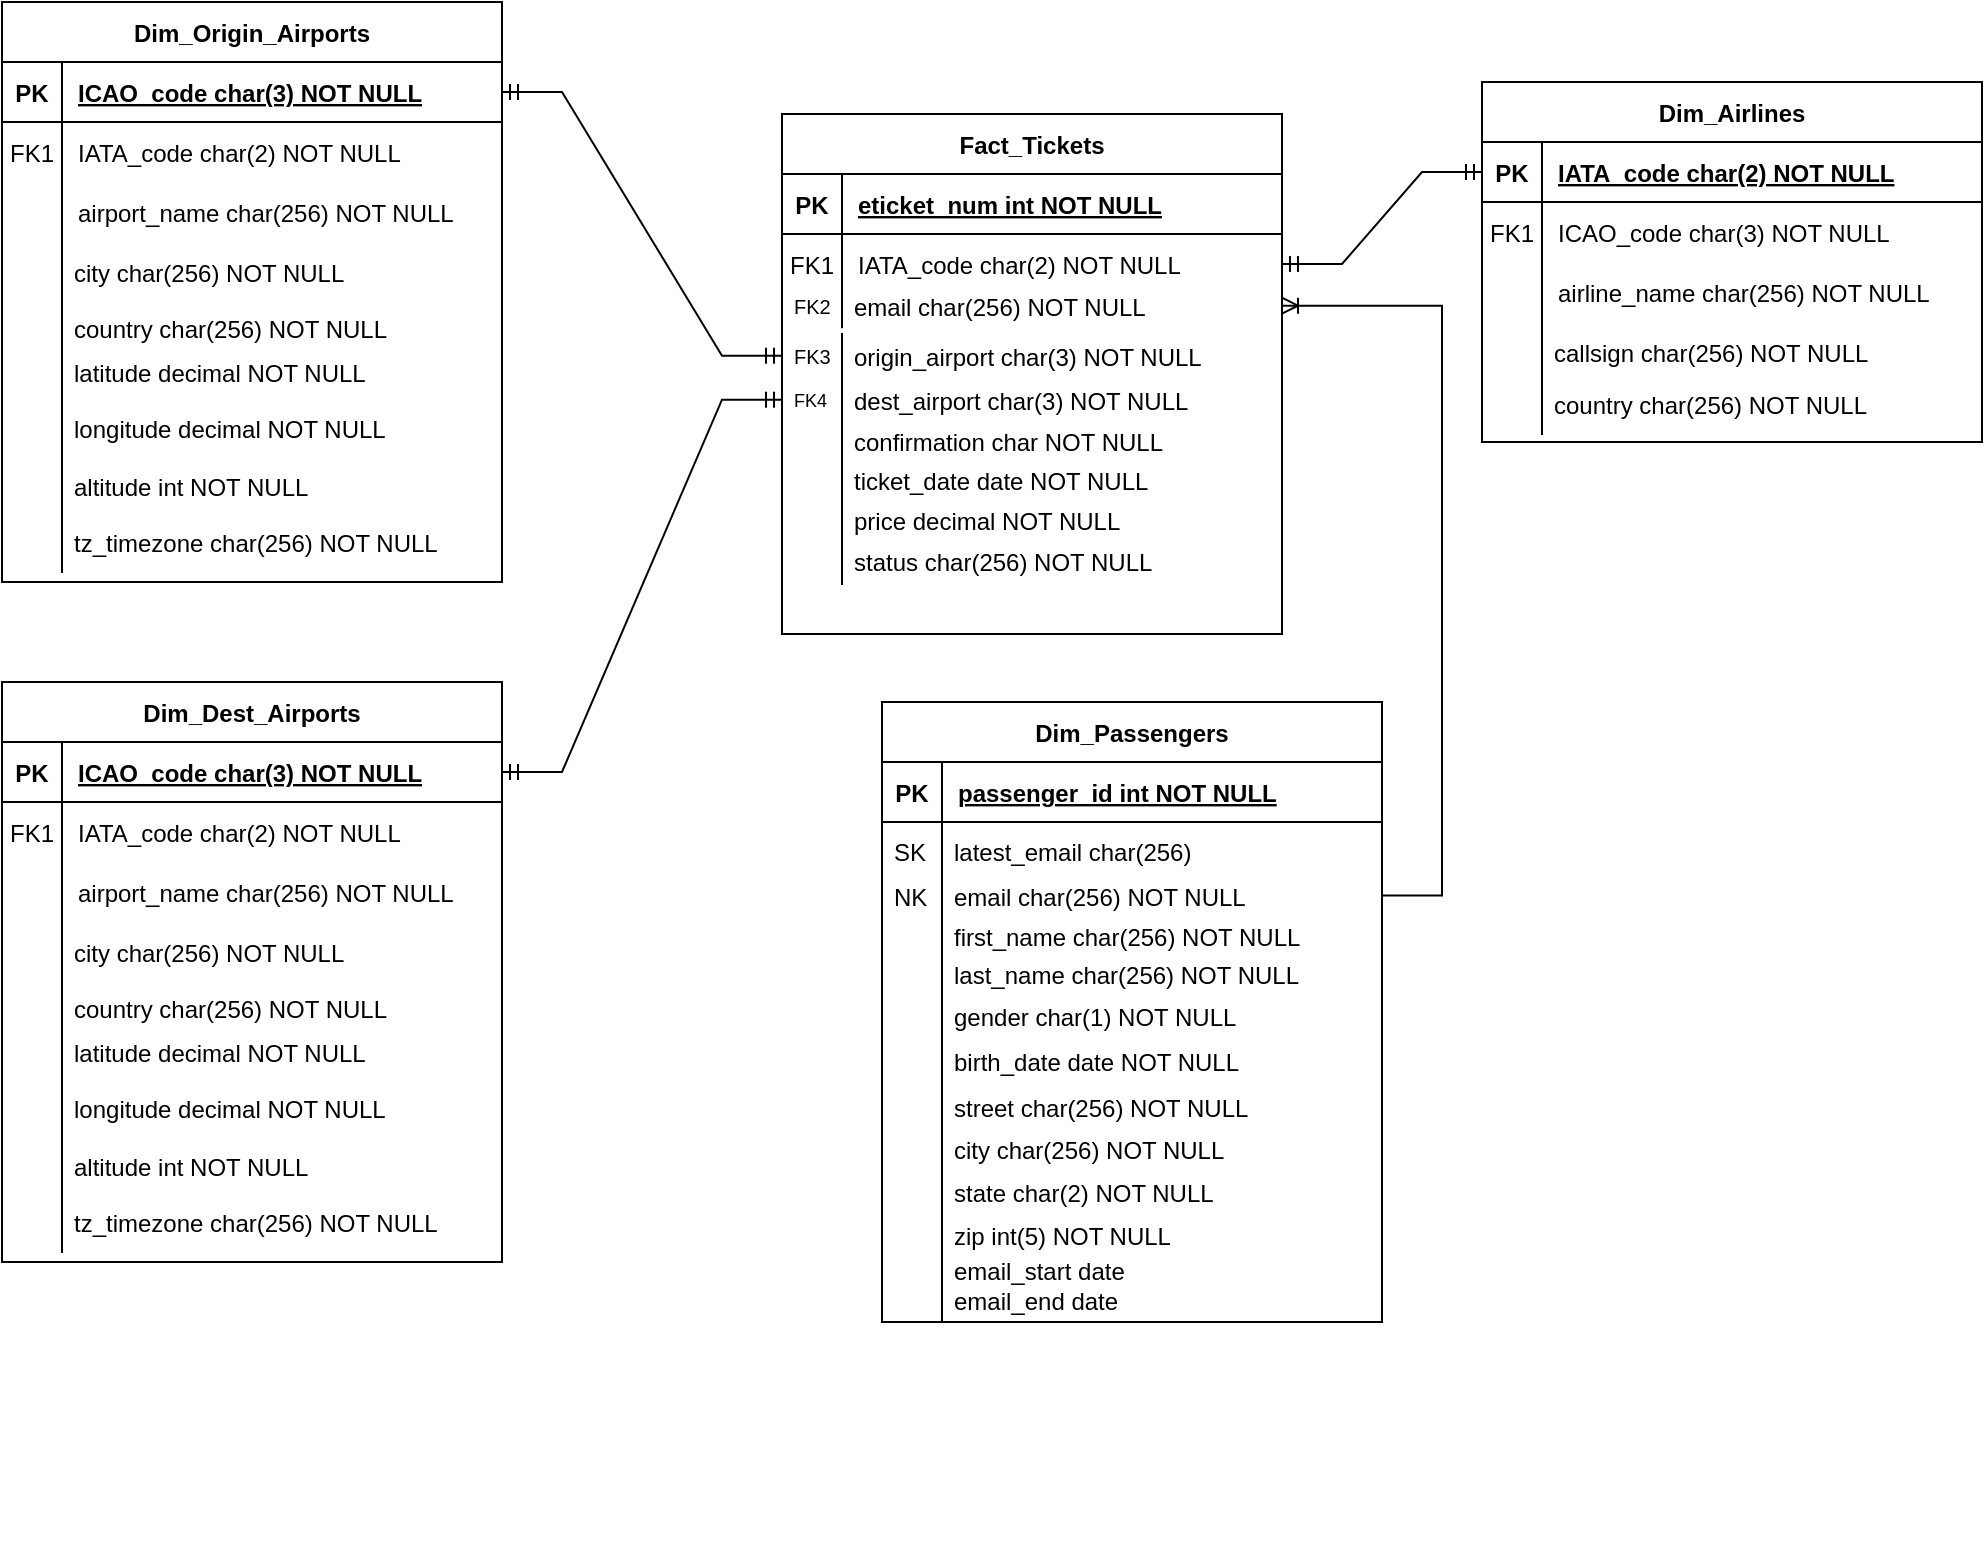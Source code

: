 <mxfile version="22.1.11" type="github">
  <diagram id="R2lEEEUBdFMjLlhIrx00" name="Page-1">
    <mxGraphModel dx="1434" dy="738" grid="1" gridSize="10" guides="1" tooltips="1" connect="1" arrows="1" fold="1" page="1" pageScale="1" pageWidth="850" pageHeight="1100" math="0" shadow="0" extFonts="Permanent Marker^https://fonts.googleapis.com/css?family=Permanent+Marker">
      <root>
        <mxCell id="0" />
        <mxCell id="1" parent="0" />
        <mxCell id="Sq70hJbUkZwG37-lnA7Z-59" value="" style="group" vertex="1" connectable="0" parent="1">
          <mxGeometry x="40" y="90" width="250" height="290" as="geometry" />
        </mxCell>
        <mxCell id="Sq70hJbUkZwG37-lnA7Z-31" value="country char(256) NOT NULL" style="shape=partialRectangle;fillColor=none;align=left;verticalAlign=middle;strokeColor=none;spacingLeft=34;rotatable=0;points=[[0,0.5],[1,0.5]];portConstraint=eastwest;dropTarget=0;" vertex="1" parent="Sq70hJbUkZwG37-lnA7Z-59">
          <mxGeometry y="148" width="250" height="30" as="geometry" />
        </mxCell>
        <mxCell id="Sq70hJbUkZwG37-lnA7Z-32" value="" style="shape=partialRectangle;top=0;left=0;bottom=0;fillColor=none;stokeWidth=1;align=left;verticalAlign=middle;spacingLeft=4;spacingRight=4;overflow=hidden;rotatable=0;points=[];portConstraint=eastwest;part=1;" vertex="1" connectable="0" parent="Sq70hJbUkZwG37-lnA7Z-31">
          <mxGeometry width="30" height="30" as="geometry" />
        </mxCell>
        <mxCell id="Sq70hJbUkZwG37-lnA7Z-33" value="latitude decimal NOT NULL" style="shape=partialRectangle;fillColor=none;align=left;verticalAlign=middle;strokeColor=none;spacingLeft=34;rotatable=0;points=[[0,0.5],[1,0.5]];portConstraint=eastwest;dropTarget=0;" vertex="1" parent="Sq70hJbUkZwG37-lnA7Z-59">
          <mxGeometry y="170" width="250" height="30" as="geometry" />
        </mxCell>
        <mxCell id="Sq70hJbUkZwG37-lnA7Z-34" value="" style="shape=partialRectangle;top=0;left=0;bottom=0;fillColor=none;stokeWidth=1;align=left;verticalAlign=middle;spacingLeft=4;spacingRight=4;overflow=hidden;rotatable=0;points=[];portConstraint=eastwest;part=1;" vertex="1" connectable="0" parent="Sq70hJbUkZwG37-lnA7Z-33">
          <mxGeometry width="30" height="30" as="geometry" />
        </mxCell>
        <mxCell id="Sq70hJbUkZwG37-lnA7Z-39" value="tz_timezone char(256) NOT NULL" style="shape=partialRectangle;fillColor=none;align=left;verticalAlign=middle;strokeColor=none;spacingLeft=34;rotatable=0;points=[[0,0.5],[1,0.5]];portConstraint=eastwest;dropTarget=0;" vertex="1" parent="Sq70hJbUkZwG37-lnA7Z-59">
          <mxGeometry y="255" width="250" height="30" as="geometry" />
        </mxCell>
        <mxCell id="Sq70hJbUkZwG37-lnA7Z-40" value="" style="shape=partialRectangle;top=0;left=0;bottom=0;fillColor=none;stokeWidth=1;align=left;verticalAlign=middle;spacingLeft=4;spacingRight=4;overflow=hidden;rotatable=0;points=[];portConstraint=eastwest;part=1;" vertex="1" connectable="0" parent="Sq70hJbUkZwG37-lnA7Z-39">
          <mxGeometry width="30" height="30" as="geometry" />
        </mxCell>
        <mxCell id="Sq70hJbUkZwG37-lnA7Z-79" value="" style="group" vertex="1" connectable="0" parent="Sq70hJbUkZwG37-lnA7Z-59">
          <mxGeometry width="250" height="290" as="geometry" />
        </mxCell>
        <mxCell id="Sq70hJbUkZwG37-lnA7Z-37" value="altitude int NOT NULL" style="shape=partialRectangle;fillColor=none;align=left;verticalAlign=middle;strokeColor=none;spacingLeft=34;rotatable=0;points=[[0,0.5],[1,0.5]];portConstraint=eastwest;dropTarget=0;" vertex="1" parent="Sq70hJbUkZwG37-lnA7Z-79">
          <mxGeometry y="227" width="250" height="30" as="geometry" />
        </mxCell>
        <mxCell id="Sq70hJbUkZwG37-lnA7Z-38" value="" style="shape=partialRectangle;top=0;left=0;bottom=0;fillColor=none;stokeWidth=1;align=left;verticalAlign=middle;spacingLeft=4;spacingRight=4;overflow=hidden;rotatable=0;points=[];portConstraint=eastwest;part=1;" vertex="1" connectable="0" parent="Sq70hJbUkZwG37-lnA7Z-37">
          <mxGeometry width="30" height="30" as="geometry" />
        </mxCell>
        <mxCell id="Sq70hJbUkZwG37-lnA7Z-78" value="" style="group" vertex="1" connectable="0" parent="Sq70hJbUkZwG37-lnA7Z-79">
          <mxGeometry width="250" height="290" as="geometry" />
        </mxCell>
        <mxCell id="Sq70hJbUkZwG37-lnA7Z-35" value="longitude decimal NOT NULL" style="shape=partialRectangle;fillColor=none;align=left;verticalAlign=middle;strokeColor=none;spacingLeft=34;rotatable=0;points=[[0,0.5],[1,0.5]];portConstraint=eastwest;dropTarget=0;" vertex="1" parent="Sq70hJbUkZwG37-lnA7Z-78">
          <mxGeometry y="198" width="250" height="30" as="geometry" />
        </mxCell>
        <mxCell id="Sq70hJbUkZwG37-lnA7Z-36" value="" style="shape=partialRectangle;top=0;left=0;bottom=0;fillColor=none;stokeWidth=1;align=left;verticalAlign=middle;spacingLeft=4;spacingRight=4;overflow=hidden;rotatable=0;points=[];portConstraint=eastwest;part=1;" vertex="1" connectable="0" parent="Sq70hJbUkZwG37-lnA7Z-35">
          <mxGeometry width="30" height="30" as="geometry" />
        </mxCell>
        <mxCell id="Sq70hJbUkZwG37-lnA7Z-77" value="" style="group" vertex="1" connectable="0" parent="Sq70hJbUkZwG37-lnA7Z-78">
          <mxGeometry width="250" height="290" as="geometry" />
        </mxCell>
        <mxCell id="C-vyLk0tnHw3VtMMgP7b-13" value="Dim_Origin_Airports" style="shape=table;startSize=30;container=1;collapsible=1;childLayout=tableLayout;fixedRows=1;rowLines=0;fontStyle=1;align=center;resizeLast=1;" parent="Sq70hJbUkZwG37-lnA7Z-77" vertex="1">
          <mxGeometry width="250" height="290" as="geometry">
            <mxRectangle width="120" height="30" as="alternateBounds" />
          </mxGeometry>
        </mxCell>
        <mxCell id="C-vyLk0tnHw3VtMMgP7b-14" value="" style="shape=partialRectangle;collapsible=0;dropTarget=0;pointerEvents=0;fillColor=none;points=[[0,0.5],[1,0.5]];portConstraint=eastwest;top=0;left=0;right=0;bottom=1;" parent="C-vyLk0tnHw3VtMMgP7b-13" vertex="1">
          <mxGeometry y="30" width="250" height="30" as="geometry" />
        </mxCell>
        <mxCell id="C-vyLk0tnHw3VtMMgP7b-15" value="PK" style="shape=partialRectangle;overflow=hidden;connectable=0;fillColor=none;top=0;left=0;bottom=0;right=0;fontStyle=1;" parent="C-vyLk0tnHw3VtMMgP7b-14" vertex="1">
          <mxGeometry width="30" height="30" as="geometry">
            <mxRectangle width="30" height="30" as="alternateBounds" />
          </mxGeometry>
        </mxCell>
        <mxCell id="C-vyLk0tnHw3VtMMgP7b-16" value="ICAO_code char(3) NOT NULL " style="shape=partialRectangle;overflow=hidden;connectable=0;fillColor=none;top=0;left=0;bottom=0;right=0;align=left;spacingLeft=6;fontStyle=5;" parent="C-vyLk0tnHw3VtMMgP7b-14" vertex="1">
          <mxGeometry x="30" width="220" height="30" as="geometry">
            <mxRectangle width="220" height="30" as="alternateBounds" />
          </mxGeometry>
        </mxCell>
        <mxCell id="C-vyLk0tnHw3VtMMgP7b-17" value="" style="shape=partialRectangle;collapsible=0;dropTarget=0;pointerEvents=0;fillColor=none;points=[[0,0.5],[1,0.5]];portConstraint=eastwest;top=0;left=0;right=0;bottom=0;" parent="C-vyLk0tnHw3VtMMgP7b-13" vertex="1">
          <mxGeometry y="60" width="250" height="30" as="geometry" />
        </mxCell>
        <mxCell id="C-vyLk0tnHw3VtMMgP7b-18" value="FK1" style="shape=partialRectangle;overflow=hidden;connectable=0;fillColor=none;top=0;left=0;bottom=0;right=0;" parent="C-vyLk0tnHw3VtMMgP7b-17" vertex="1">
          <mxGeometry width="30" height="30" as="geometry">
            <mxRectangle width="30" height="30" as="alternateBounds" />
          </mxGeometry>
        </mxCell>
        <mxCell id="C-vyLk0tnHw3VtMMgP7b-19" value="IATA_code char(2) NOT NULL" style="shape=partialRectangle;overflow=hidden;connectable=0;fillColor=none;top=0;left=0;bottom=0;right=0;align=left;spacingLeft=6;" parent="C-vyLk0tnHw3VtMMgP7b-17" vertex="1">
          <mxGeometry x="30" width="220" height="30" as="geometry">
            <mxRectangle width="220" height="30" as="alternateBounds" />
          </mxGeometry>
        </mxCell>
        <mxCell id="C-vyLk0tnHw3VtMMgP7b-20" value="" style="shape=partialRectangle;collapsible=0;dropTarget=0;pointerEvents=0;fillColor=none;points=[[0,0.5],[1,0.5]];portConstraint=eastwest;top=0;left=0;right=0;bottom=0;" parent="C-vyLk0tnHw3VtMMgP7b-13" vertex="1">
          <mxGeometry y="90" width="250" height="30" as="geometry" />
        </mxCell>
        <mxCell id="C-vyLk0tnHw3VtMMgP7b-21" value="" style="shape=partialRectangle;overflow=hidden;connectable=0;fillColor=none;top=0;left=0;bottom=0;right=0;" parent="C-vyLk0tnHw3VtMMgP7b-20" vertex="1">
          <mxGeometry width="30" height="30" as="geometry">
            <mxRectangle width="30" height="30" as="alternateBounds" />
          </mxGeometry>
        </mxCell>
        <mxCell id="C-vyLk0tnHw3VtMMgP7b-22" value="airport_name char(256) NOT NULL" style="shape=partialRectangle;overflow=hidden;connectable=0;fillColor=none;top=0;left=0;bottom=0;right=0;align=left;spacingLeft=6;" parent="C-vyLk0tnHw3VtMMgP7b-20" vertex="1">
          <mxGeometry x="30" width="220" height="30" as="geometry">
            <mxRectangle width="220" height="30" as="alternateBounds" />
          </mxGeometry>
        </mxCell>
        <mxCell id="Sq70hJbUkZwG37-lnA7Z-29" value="city char(256) NOT NULL" style="shape=partialRectangle;fillColor=none;align=left;verticalAlign=middle;strokeColor=none;spacingLeft=34;rotatable=0;points=[[0,0.5],[1,0.5]];portConstraint=eastwest;dropTarget=0;" vertex="1" parent="Sq70hJbUkZwG37-lnA7Z-77">
          <mxGeometry y="120" width="250" height="30" as="geometry" />
        </mxCell>
        <mxCell id="Sq70hJbUkZwG37-lnA7Z-30" value="" style="shape=partialRectangle;top=0;left=0;bottom=0;fillColor=none;stokeWidth=1;align=left;verticalAlign=middle;spacingLeft=4;spacingRight=4;overflow=hidden;rotatable=0;points=[];portConstraint=eastwest;part=1;" vertex="1" connectable="0" parent="Sq70hJbUkZwG37-lnA7Z-29">
          <mxGeometry width="30" height="30" as="geometry" />
        </mxCell>
        <mxCell id="Sq70hJbUkZwG37-lnA7Z-60" value="" style="group" vertex="1" connectable="0" parent="1">
          <mxGeometry x="780" y="130" width="250" height="180" as="geometry" />
        </mxCell>
        <mxCell id="C-vyLk0tnHw3VtMMgP7b-2" value="Dim_Airlines" style="shape=table;startSize=30;container=1;collapsible=1;childLayout=tableLayout;fixedRows=1;rowLines=0;fontStyle=1;align=center;resizeLast=1;movable=1;resizable=1;rotatable=1;deletable=1;editable=1;locked=0;connectable=1;" parent="Sq70hJbUkZwG37-lnA7Z-60" vertex="1">
          <mxGeometry width="250" height="180" as="geometry" />
        </mxCell>
        <mxCell id="C-vyLk0tnHw3VtMMgP7b-3" value="" style="shape=partialRectangle;collapsible=0;dropTarget=0;pointerEvents=0;fillColor=none;points=[[0,0.5],[1,0.5]];portConstraint=eastwest;top=0;left=0;right=0;bottom=1;" parent="C-vyLk0tnHw3VtMMgP7b-2" vertex="1">
          <mxGeometry y="30" width="250" height="30" as="geometry" />
        </mxCell>
        <mxCell id="C-vyLk0tnHw3VtMMgP7b-4" value="PK" style="shape=partialRectangle;overflow=hidden;connectable=0;fillColor=none;top=0;left=0;bottom=0;right=0;fontStyle=1;" parent="C-vyLk0tnHw3VtMMgP7b-3" vertex="1">
          <mxGeometry width="30" height="30" as="geometry">
            <mxRectangle width="30" height="30" as="alternateBounds" />
          </mxGeometry>
        </mxCell>
        <mxCell id="C-vyLk0tnHw3VtMMgP7b-5" value="IATA_code char(2) NOT NULL " style="shape=partialRectangle;overflow=hidden;connectable=1;fillColor=none;top=0;left=0;bottom=0;right=0;align=left;spacingLeft=6;fontStyle=5;movable=1;resizable=1;rotatable=1;deletable=1;editable=1;locked=0;" parent="C-vyLk0tnHw3VtMMgP7b-3" vertex="1">
          <mxGeometry x="30" width="220" height="30" as="geometry">
            <mxRectangle width="220" height="30" as="alternateBounds" />
          </mxGeometry>
        </mxCell>
        <mxCell id="C-vyLk0tnHw3VtMMgP7b-6" value="" style="shape=partialRectangle;collapsible=0;dropTarget=0;pointerEvents=0;fillColor=none;points=[[0,0.5],[1,0.5]];portConstraint=eastwest;top=0;left=0;right=0;bottom=0;" parent="C-vyLk0tnHw3VtMMgP7b-2" vertex="1">
          <mxGeometry y="60" width="250" height="30" as="geometry" />
        </mxCell>
        <mxCell id="C-vyLk0tnHw3VtMMgP7b-7" value="FK1" style="shape=partialRectangle;overflow=hidden;connectable=0;fillColor=none;top=0;left=0;bottom=0;right=0;" parent="C-vyLk0tnHw3VtMMgP7b-6" vertex="1">
          <mxGeometry width="30" height="30" as="geometry">
            <mxRectangle width="30" height="30" as="alternateBounds" />
          </mxGeometry>
        </mxCell>
        <mxCell id="C-vyLk0tnHw3VtMMgP7b-8" value="ICAO_code char(3) NOT NULL" style="shape=partialRectangle;overflow=hidden;connectable=1;fillColor=none;top=0;left=0;bottom=0;right=0;align=left;spacingLeft=6;movable=1;resizable=1;rotatable=1;deletable=1;editable=1;locked=0;" parent="C-vyLk0tnHw3VtMMgP7b-6" vertex="1">
          <mxGeometry x="30" width="220" height="30" as="geometry">
            <mxRectangle width="220" height="30" as="alternateBounds" />
          </mxGeometry>
        </mxCell>
        <mxCell id="C-vyLk0tnHw3VtMMgP7b-9" value="" style="shape=partialRectangle;collapsible=0;dropTarget=0;pointerEvents=0;fillColor=none;points=[[0,0.5],[1,0.5]];portConstraint=eastwest;top=0;left=0;right=0;bottom=0;movable=1;resizable=1;rotatable=1;deletable=1;editable=1;locked=0;connectable=1;" parent="C-vyLk0tnHw3VtMMgP7b-2" vertex="1">
          <mxGeometry y="90" width="250" height="30" as="geometry" />
        </mxCell>
        <mxCell id="C-vyLk0tnHw3VtMMgP7b-10" value="" style="shape=partialRectangle;overflow=hidden;connectable=0;fillColor=none;top=0;left=0;bottom=0;right=0;" parent="C-vyLk0tnHw3VtMMgP7b-9" vertex="1">
          <mxGeometry width="30" height="30" as="geometry">
            <mxRectangle width="30" height="30" as="alternateBounds" />
          </mxGeometry>
        </mxCell>
        <mxCell id="C-vyLk0tnHw3VtMMgP7b-11" value="airline_name char(256) NOT NULL" style="shape=partialRectangle;overflow=hidden;connectable=1;fillColor=none;top=0;left=0;bottom=0;right=0;align=left;spacingLeft=6;movable=1;resizable=1;rotatable=1;deletable=1;editable=1;locked=0;" parent="C-vyLk0tnHw3VtMMgP7b-9" vertex="1">
          <mxGeometry x="30" width="220" height="30" as="geometry">
            <mxRectangle width="220" height="30" as="alternateBounds" />
          </mxGeometry>
        </mxCell>
        <mxCell id="Sq70hJbUkZwG37-lnA7Z-22" value="callsign char(256) NOT NULL" style="shape=partialRectangle;fillColor=none;align=left;verticalAlign=middle;strokeColor=none;spacingLeft=34;rotatable=0;points=[[0,0.5],[1,0.5]];portConstraint=eastwest;dropTarget=0;" vertex="1" parent="Sq70hJbUkZwG37-lnA7Z-60">
          <mxGeometry y="120" width="250" height="30" as="geometry" />
        </mxCell>
        <mxCell id="Sq70hJbUkZwG37-lnA7Z-23" value="" style="shape=partialRectangle;top=0;left=0;bottom=0;fillColor=none;stokeWidth=1;align=left;verticalAlign=middle;spacingLeft=4;spacingRight=4;overflow=hidden;rotatable=0;points=[];portConstraint=eastwest;part=1;" vertex="1" connectable="0" parent="Sq70hJbUkZwG37-lnA7Z-22">
          <mxGeometry width="30" height="30" as="geometry" />
        </mxCell>
        <mxCell id="Sq70hJbUkZwG37-lnA7Z-26" value="country char(256) NOT NULL" style="shape=partialRectangle;fillColor=none;align=left;verticalAlign=middle;strokeColor=none;spacingLeft=34;rotatable=0;points=[[0,0.5],[1,0.5]];portConstraint=eastwest;dropTarget=0;" vertex="1" parent="Sq70hJbUkZwG37-lnA7Z-60">
          <mxGeometry y="146" width="250" height="30" as="geometry" />
        </mxCell>
        <mxCell id="Sq70hJbUkZwG37-lnA7Z-27" value="" style="shape=partialRectangle;top=0;left=0;bottom=0;fillColor=none;stokeWidth=1;align=left;verticalAlign=middle;spacingLeft=4;spacingRight=4;overflow=hidden;rotatable=0;points=[];portConstraint=eastwest;part=1;" vertex="1" connectable="0" parent="Sq70hJbUkZwG37-lnA7Z-26">
          <mxGeometry width="30" height="30" as="geometry" />
        </mxCell>
        <mxCell id="Sq70hJbUkZwG37-lnA7Z-65" value="" style="edgeStyle=entityRelationEdgeStyle;fontSize=12;html=1;endArrow=ERoneToMany;rounded=0;" edge="1" parent="1" source="Sq70hJbUkZwG37-lnA7Z-49" target="Sq70hJbUkZwG37-lnA7Z-66">
          <mxGeometry width="100" height="100" relative="1" as="geometry">
            <mxPoint x="280" y="503" as="sourcePoint" />
            <mxPoint x="380" y="403" as="targetPoint" />
          </mxGeometry>
        </mxCell>
        <mxCell id="Sq70hJbUkZwG37-lnA7Z-70" value="" style="edgeStyle=entityRelationEdgeStyle;fontSize=12;html=1;endArrow=ERmandOne;startArrow=ERmandOne;rounded=0;" edge="1" parent="1" source="C-vyLk0tnHw3VtMMgP7b-29" target="C-vyLk0tnHw3VtMMgP7b-3">
          <mxGeometry width="100" height="100" relative="1" as="geometry">
            <mxPoint x="450" y="300" as="sourcePoint" />
            <mxPoint x="550" y="200" as="targetPoint" />
          </mxGeometry>
        </mxCell>
        <mxCell id="Sq70hJbUkZwG37-lnA7Z-71" value="" style="edgeStyle=entityRelationEdgeStyle;fontSize=12;html=1;endArrow=ERmandOne;startArrow=ERmandOne;rounded=0;" edge="1" parent="1" source="C-vyLk0tnHw3VtMMgP7b-14" target="Sq70hJbUkZwG37-lnA7Z-11">
          <mxGeometry width="100" height="100" relative="1" as="geometry">
            <mxPoint x="350" y="410" as="sourcePoint" />
            <mxPoint x="450" y="310" as="targetPoint" />
          </mxGeometry>
        </mxCell>
        <mxCell id="Sq70hJbUkZwG37-lnA7Z-74" value="" style="group" vertex="1" connectable="0" parent="1">
          <mxGeometry x="430" y="140" width="250" height="266" as="geometry" />
        </mxCell>
        <mxCell id="Sq70hJbUkZwG37-lnA7Z-73" value="" style="group" vertex="1" connectable="0" parent="Sq70hJbUkZwG37-lnA7Z-74">
          <mxGeometry width="250" height="260" as="geometry" />
        </mxCell>
        <mxCell id="Sq70hJbUkZwG37-lnA7Z-66" value="email char(256) NOT NULL" style="shape=partialRectangle;fillColor=none;align=left;verticalAlign=middle;strokeColor=none;spacingLeft=34;rotatable=0;points=[[0,0.5],[1,0.5]];portConstraint=eastwest;dropTarget=0;" vertex="1" parent="Sq70hJbUkZwG37-lnA7Z-73">
          <mxGeometry y="91" width="250" height="21.67" as="geometry" />
        </mxCell>
        <mxCell id="Sq70hJbUkZwG37-lnA7Z-67" value="FK2" style="shape=partialRectangle;top=0;left=0;bottom=0;fillColor=none;stokeWidth=1;align=left;verticalAlign=middle;spacingLeft=4;spacingRight=4;overflow=hidden;rotatable=0;points=[];portConstraint=eastwest;part=1;fontSize=10;" vertex="1" connectable="0" parent="Sq70hJbUkZwG37-lnA7Z-66">
          <mxGeometry width="30" height="21.67" as="geometry" />
        </mxCell>
        <mxCell id="Sq70hJbUkZwG37-lnA7Z-41" value="dest_airport char(3) NOT NULL" style="shape=partialRectangle;fillColor=none;align=left;verticalAlign=middle;strokeColor=none;spacingLeft=34;rotatable=0;points=[[0,0.5],[1,0.5]];portConstraint=eastwest;dropTarget=0;" vertex="1" parent="Sq70hJbUkZwG37-lnA7Z-73">
          <mxGeometry y="138.002" width="250" height="21.667" as="geometry" />
        </mxCell>
        <mxCell id="Sq70hJbUkZwG37-lnA7Z-42" value="FK4" style="shape=partialRectangle;top=0;left=0;bottom=0;fillColor=none;stokeWidth=1;align=left;verticalAlign=middle;spacingLeft=4;spacingRight=4;overflow=hidden;rotatable=0;points=[];portConstraint=eastwest;part=1;fontSize=9;" vertex="1" connectable="0" parent="Sq70hJbUkZwG37-lnA7Z-41">
          <mxGeometry width="30" height="21.667" as="geometry" />
        </mxCell>
        <mxCell id="Sq70hJbUkZwG37-lnA7Z-11" value="origin_airport char(3) NOT NULL" style="shape=partialRectangle;fillColor=none;align=left;verticalAlign=middle;strokeColor=none;spacingLeft=34;rotatable=0;points=[[0,0.5],[1,0.5]];portConstraint=eastwest;dropTarget=0;" vertex="1" parent="Sq70hJbUkZwG37-lnA7Z-73">
          <mxGeometry y="116" width="250" height="21.67" as="geometry" />
        </mxCell>
        <mxCell id="Sq70hJbUkZwG37-lnA7Z-12" value="FK3" style="shape=partialRectangle;top=0;left=0;bottom=0;fillColor=none;stokeWidth=1;align=left;verticalAlign=middle;spacingLeft=4;spacingRight=4;overflow=hidden;rotatable=0;points=[];portConstraint=eastwest;part=1;fontSize=10;" vertex="1" connectable="0" parent="Sq70hJbUkZwG37-lnA7Z-11">
          <mxGeometry width="30" height="21.67" as="geometry" />
        </mxCell>
        <mxCell id="Sq70hJbUkZwG37-lnA7Z-13" value="confirmation char NOT NULL" style="shape=partialRectangle;fillColor=none;align=left;verticalAlign=middle;strokeColor=none;spacingLeft=34;rotatable=0;points=[[0,0.5],[1,0.5]];portConstraint=eastwest;dropTarget=0;" vertex="1" parent="Sq70hJbUkZwG37-lnA7Z-73">
          <mxGeometry y="158.5" width="250" height="21.667" as="geometry" />
        </mxCell>
        <mxCell id="Sq70hJbUkZwG37-lnA7Z-14" value="" style="shape=partialRectangle;top=0;left=0;bottom=0;fillColor=none;stokeWidth=1;align=left;verticalAlign=middle;spacingLeft=4;spacingRight=4;overflow=hidden;rotatable=0;points=[];portConstraint=eastwest;part=1;fontSize=9;" vertex="1" connectable="0" parent="Sq70hJbUkZwG37-lnA7Z-13">
          <mxGeometry width="30" height="21.667" as="geometry" />
        </mxCell>
        <mxCell id="Sq70hJbUkZwG37-lnA7Z-15" value="ticket_date date NOT NULL" style="shape=partialRectangle;fillColor=none;align=left;verticalAlign=middle;strokeColor=none;spacingLeft=34;rotatable=0;points=[[0,0.5],[1,0.5]];portConstraint=eastwest;dropTarget=0;" vertex="1" parent="Sq70hJbUkZwG37-lnA7Z-73">
          <mxGeometry y="178.278" width="250" height="21.667" as="geometry" />
        </mxCell>
        <mxCell id="Sq70hJbUkZwG37-lnA7Z-16" value="" style="shape=partialRectangle;top=0;left=0;bottom=0;fillColor=none;stokeWidth=1;align=left;verticalAlign=middle;spacingLeft=4;spacingRight=4;overflow=hidden;rotatable=0;points=[];portConstraint=eastwest;part=1;fontSize=9;" vertex="1" connectable="0" parent="Sq70hJbUkZwG37-lnA7Z-15">
          <mxGeometry width="30" height="21.667" as="geometry" />
        </mxCell>
        <mxCell id="Sq70hJbUkZwG37-lnA7Z-17" value="price decimal NOT NULL" style="shape=partialRectangle;fillColor=none;align=left;verticalAlign=middle;strokeColor=none;spacingLeft=34;rotatable=0;points=[[0,0.5],[1,0.5]];portConstraint=eastwest;dropTarget=0;" vertex="1" parent="Sq70hJbUkZwG37-lnA7Z-73">
          <mxGeometry y="199.67" width="250" height="18.33" as="geometry" />
        </mxCell>
        <mxCell id="Sq70hJbUkZwG37-lnA7Z-18" value="" style="shape=partialRectangle;top=0;left=0;bottom=0;fillColor=none;stokeWidth=1;align=left;verticalAlign=middle;spacingLeft=4;spacingRight=4;overflow=hidden;rotatable=0;points=[];portConstraint=eastwest;part=1;fontSize=9;" vertex="1" connectable="0" parent="Sq70hJbUkZwG37-lnA7Z-17">
          <mxGeometry width="30" height="18.33" as="geometry" />
        </mxCell>
        <mxCell id="Sq70hJbUkZwG37-lnA7Z-19" value="status char(256) NOT NULL" style="shape=partialRectangle;fillColor=none;align=left;verticalAlign=middle;strokeColor=none;spacingLeft=34;rotatable=0;points=[[0,0.5],[1,0.5]];portConstraint=eastwest;dropTarget=0;" vertex="1" parent="Sq70hJbUkZwG37-lnA7Z-73">
          <mxGeometry y="217.89" width="250" height="23.11" as="geometry" />
        </mxCell>
        <mxCell id="Sq70hJbUkZwG37-lnA7Z-20" value="" style="shape=partialRectangle;top=0;left=0;bottom=0;fillColor=none;stokeWidth=1;align=left;verticalAlign=middle;spacingLeft=4;spacingRight=4;overflow=hidden;rotatable=0;points=[];portConstraint=eastwest;part=1;fontSize=9;" vertex="1" connectable="0" parent="Sq70hJbUkZwG37-lnA7Z-19">
          <mxGeometry width="30" height="23.11" as="geometry" />
        </mxCell>
        <mxCell id="C-vyLk0tnHw3VtMMgP7b-23" value="Fact_Tickets" style="shape=table;startSize=30;container=1;collapsible=1;childLayout=tableLayout;fixedRows=1;rowLines=0;fontStyle=1;align=center;resizeLast=1;movable=1;resizable=1;rotatable=1;deletable=1;editable=1;locked=0;connectable=1;" parent="Sq70hJbUkZwG37-lnA7Z-74" vertex="1">
          <mxGeometry y="6" width="250" height="260" as="geometry" />
        </mxCell>
        <mxCell id="C-vyLk0tnHw3VtMMgP7b-24" value="" style="shape=partialRectangle;collapsible=0;dropTarget=0;pointerEvents=0;fillColor=none;points=[[0,0.5],[1,0.5]];portConstraint=eastwest;top=0;left=0;right=0;bottom=1;" parent="C-vyLk0tnHw3VtMMgP7b-23" vertex="1">
          <mxGeometry y="30" width="250" height="30" as="geometry" />
        </mxCell>
        <mxCell id="C-vyLk0tnHw3VtMMgP7b-25" value="PK" style="shape=partialRectangle;overflow=hidden;connectable=0;fillColor=none;top=0;left=0;bottom=0;right=0;fontStyle=1;" parent="C-vyLk0tnHw3VtMMgP7b-24" vertex="1">
          <mxGeometry width="30" height="30" as="geometry">
            <mxRectangle width="30" height="30" as="alternateBounds" />
          </mxGeometry>
        </mxCell>
        <mxCell id="C-vyLk0tnHw3VtMMgP7b-26" value="eticket_num int NOT NULL " style="shape=partialRectangle;overflow=hidden;connectable=0;fillColor=none;top=0;left=0;bottom=0;right=0;align=left;spacingLeft=6;fontStyle=5;" parent="C-vyLk0tnHw3VtMMgP7b-24" vertex="1">
          <mxGeometry x="30" width="220" height="30" as="geometry">
            <mxRectangle width="220" height="30" as="alternateBounds" />
          </mxGeometry>
        </mxCell>
        <mxCell id="C-vyLk0tnHw3VtMMgP7b-27" value="" style="shape=partialRectangle;collapsible=0;dropTarget=0;pointerEvents=0;fillColor=none;points=[[0,0.5],[1,0.5]];portConstraint=eastwest;top=0;left=0;right=0;bottom=0;movable=1;resizable=1;rotatable=1;deletable=1;editable=1;locked=0;connectable=1;" parent="C-vyLk0tnHw3VtMMgP7b-23" vertex="1">
          <mxGeometry y="60" width="250" height="30" as="geometry" />
        </mxCell>
        <mxCell id="C-vyLk0tnHw3VtMMgP7b-28" value="FK1" style="shape=partialRectangle;overflow=hidden;connectable=0;fillColor=none;top=0;left=0;bottom=0;right=0;" parent="C-vyLk0tnHw3VtMMgP7b-27" vertex="1">
          <mxGeometry width="30" height="30" as="geometry">
            <mxRectangle width="30" height="30" as="alternateBounds" />
          </mxGeometry>
        </mxCell>
        <mxCell id="C-vyLk0tnHw3VtMMgP7b-29" value="IATA_code char(2) NOT NULL" style="shape=partialRectangle;overflow=hidden;connectable=1;fillColor=none;top=0;left=0;bottom=0;right=0;align=left;spacingLeft=6;movable=1;resizable=1;rotatable=1;deletable=1;editable=1;locked=0;" parent="C-vyLk0tnHw3VtMMgP7b-27" vertex="1">
          <mxGeometry x="30" width="220" height="30" as="geometry">
            <mxRectangle width="220" height="30" as="alternateBounds" />
          </mxGeometry>
        </mxCell>
        <mxCell id="Sq70hJbUkZwG37-lnA7Z-45" value="gender char(1) NOT NULL" style="shape=partialRectangle;fillColor=none;align=left;verticalAlign=middle;strokeColor=none;spacingLeft=34;rotatable=0;points=[[0,0.5],[1,0.5]];portConstraint=eastwest;dropTarget=0;" vertex="1" parent="1">
          <mxGeometry x="480" y="581.442" width="250" height="31.288" as="geometry" />
        </mxCell>
        <mxCell id="Sq70hJbUkZwG37-lnA7Z-46" value="" style="shape=partialRectangle;top=0;left=0;bottom=0;fillColor=none;stokeWidth=1;align=left;verticalAlign=middle;spacingLeft=4;spacingRight=4;overflow=hidden;rotatable=0;points=[];portConstraint=eastwest;part=1;" vertex="1" connectable="0" parent="Sq70hJbUkZwG37-lnA7Z-45">
          <mxGeometry width="30" height="31.288" as="geometry" />
        </mxCell>
        <mxCell id="Sq70hJbUkZwG37-lnA7Z-47" value="birth_date date NOT NULL" style="shape=partialRectangle;fillColor=none;align=left;verticalAlign=middle;strokeColor=none;spacingLeft=34;rotatable=0;points=[[0,0.5],[1,0.5]];portConstraint=eastwest;dropTarget=0;" vertex="1" parent="1">
          <mxGeometry x="480" y="607.69" width="250" height="23.31" as="geometry" />
        </mxCell>
        <mxCell id="Sq70hJbUkZwG37-lnA7Z-48" value="" style="shape=partialRectangle;top=0;left=0;bottom=0;fillColor=none;stokeWidth=1;align=left;verticalAlign=middle;spacingLeft=4;spacingRight=4;overflow=hidden;rotatable=0;points=[];portConstraint=eastwest;part=1;" vertex="1" connectable="0" parent="Sq70hJbUkZwG37-lnA7Z-47">
          <mxGeometry width="30" height="23.31" as="geometry" />
        </mxCell>
        <mxCell id="Sq70hJbUkZwG37-lnA7Z-51" value="street char(256) NOT NULL" style="shape=partialRectangle;fillColor=none;align=left;verticalAlign=middle;strokeColor=none;spacingLeft=34;rotatable=0;points=[[0,0.5],[1,0.5]];portConstraint=eastwest;dropTarget=0;" vertex="1" parent="1">
          <mxGeometry x="480" y="632.02" width="250" height="20.98" as="geometry" />
        </mxCell>
        <mxCell id="Sq70hJbUkZwG37-lnA7Z-52" value="" style="shape=partialRectangle;top=0;left=0;bottom=0;fillColor=none;stokeWidth=1;align=left;verticalAlign=middle;spacingLeft=4;spacingRight=4;overflow=hidden;rotatable=0;points=[];portConstraint=eastwest;part=1;" vertex="1" connectable="0" parent="Sq70hJbUkZwG37-lnA7Z-51">
          <mxGeometry width="30" height="20.98" as="geometry" />
        </mxCell>
        <mxCell id="Sq70hJbUkZwG37-lnA7Z-53" value="city char(256) NOT NULL" style="shape=partialRectangle;fillColor=none;align=left;verticalAlign=middle;strokeColor=none;spacingLeft=34;rotatable=0;points=[[0,0.5],[1,0.5]];portConstraint=eastwest;dropTarget=0;" vertex="1" parent="1">
          <mxGeometry x="480" y="653.26" width="250" height="20.74" as="geometry" />
        </mxCell>
        <mxCell id="Sq70hJbUkZwG37-lnA7Z-54" value="" style="shape=partialRectangle;top=0;left=0;bottom=0;fillColor=none;stokeWidth=1;align=left;verticalAlign=middle;spacingLeft=4;spacingRight=4;overflow=hidden;rotatable=0;points=[];portConstraint=eastwest;part=1;" vertex="1" connectable="0" parent="Sq70hJbUkZwG37-lnA7Z-53">
          <mxGeometry width="30" height="20.74" as="geometry" />
        </mxCell>
        <mxCell id="Sq70hJbUkZwG37-lnA7Z-55" value="state char(2) NOT NULL" style="shape=partialRectangle;fillColor=none;align=left;verticalAlign=middle;strokeColor=none;spacingLeft=34;rotatable=0;points=[[0,0.5],[1,0.5]];portConstraint=eastwest;dropTarget=0;" vertex="1" parent="1">
          <mxGeometry x="480" y="674.51" width="250" height="20.49" as="geometry" />
        </mxCell>
        <mxCell id="Sq70hJbUkZwG37-lnA7Z-56" value="" style="shape=partialRectangle;top=0;left=0;bottom=0;fillColor=none;stokeWidth=1;align=left;verticalAlign=middle;spacingLeft=4;spacingRight=4;overflow=hidden;rotatable=0;points=[];portConstraint=eastwest;part=1;" vertex="1" connectable="0" parent="Sq70hJbUkZwG37-lnA7Z-55">
          <mxGeometry width="30" height="20.49" as="geometry" />
        </mxCell>
        <mxCell id="Sq70hJbUkZwG37-lnA7Z-57" value="zip int(5) NOT NULL" style="shape=partialRectangle;fillColor=none;align=left;verticalAlign=middle;strokeColor=none;spacingLeft=34;rotatable=0;points=[[0,0.5],[1,0.5]];portConstraint=eastwest;dropTarget=0;" vertex="1" parent="1">
          <mxGeometry x="480" y="695.71" width="250" height="21.29" as="geometry" />
        </mxCell>
        <mxCell id="Sq70hJbUkZwG37-lnA7Z-58" value="" style="shape=partialRectangle;top=0;left=0;bottom=0;fillColor=none;stokeWidth=1;align=left;verticalAlign=middle;spacingLeft=4;spacingRight=4;overflow=hidden;rotatable=0;points=[];portConstraint=eastwest;part=1;" vertex="1" connectable="0" parent="Sq70hJbUkZwG37-lnA7Z-57">
          <mxGeometry width="30" height="21.29" as="geometry" />
        </mxCell>
        <mxCell id="Sq70hJbUkZwG37-lnA7Z-76" value="" style="group" vertex="1" connectable="0" parent="1">
          <mxGeometry x="480" y="440" width="250" height="430" as="geometry" />
        </mxCell>
        <mxCell id="Sq70hJbUkZwG37-lnA7Z-1" value="Dim_Passengers" style="shape=table;startSize=30;container=1;collapsible=1;childLayout=tableLayout;fixedRows=1;rowLines=0;fontStyle=1;align=center;resizeLast=1;movable=1;resizable=1;rotatable=1;deletable=1;editable=1;locked=0;connectable=1;" vertex="1" parent="Sq70hJbUkZwG37-lnA7Z-76">
          <mxGeometry width="250" height="310" as="geometry" />
        </mxCell>
        <mxCell id="Sq70hJbUkZwG37-lnA7Z-2" value="" style="shape=partialRectangle;collapsible=0;dropTarget=0;pointerEvents=0;fillColor=none;points=[[0,0.5],[1,0.5]];portConstraint=eastwest;top=0;left=0;right=0;bottom=1;" vertex="1" parent="Sq70hJbUkZwG37-lnA7Z-1">
          <mxGeometry y="30" width="250" height="30" as="geometry" />
        </mxCell>
        <mxCell id="Sq70hJbUkZwG37-lnA7Z-3" value="PK" style="shape=partialRectangle;overflow=hidden;connectable=0;fillColor=none;top=0;left=0;bottom=0;right=0;fontStyle=1;" vertex="1" parent="Sq70hJbUkZwG37-lnA7Z-2">
          <mxGeometry width="30" height="30" as="geometry">
            <mxRectangle width="30" height="30" as="alternateBounds" />
          </mxGeometry>
        </mxCell>
        <mxCell id="Sq70hJbUkZwG37-lnA7Z-4" value="passenger_id int NOT NULL " style="shape=partialRectangle;overflow=hidden;connectable=1;fillColor=none;top=0;left=0;bottom=0;right=0;align=left;spacingLeft=6;fontStyle=5;movable=1;resizable=1;rotatable=1;deletable=1;editable=1;locked=0;" vertex="1" parent="Sq70hJbUkZwG37-lnA7Z-2">
          <mxGeometry x="30" width="220" height="30" as="geometry">
            <mxRectangle width="220" height="30" as="alternateBounds" />
          </mxGeometry>
        </mxCell>
        <mxCell id="Sq70hJbUkZwG37-lnA7Z-8" value="" style="shape=partialRectangle;collapsible=0;dropTarget=0;pointerEvents=0;fillColor=none;points=[[0,0.5],[1,0.5]];portConstraint=eastwest;top=0;left=0;right=0;bottom=0;movable=0;resizable=0;rotatable=0;deletable=0;editable=0;locked=1;connectable=0;" vertex="1" parent="Sq70hJbUkZwG37-lnA7Z-1">
          <mxGeometry y="60" width="250" height="30" as="geometry" />
        </mxCell>
        <mxCell id="Sq70hJbUkZwG37-lnA7Z-9" value="" style="shape=partialRectangle;overflow=hidden;connectable=0;fillColor=none;top=0;left=0;bottom=0;right=0;" vertex="1" parent="Sq70hJbUkZwG37-lnA7Z-8">
          <mxGeometry width="30" height="30" as="geometry">
            <mxRectangle width="30" height="30" as="alternateBounds" />
          </mxGeometry>
        </mxCell>
        <mxCell id="Sq70hJbUkZwG37-lnA7Z-10" value="" style="shape=partialRectangle;overflow=hidden;connectable=1;fillColor=none;top=0;left=0;bottom=0;right=0;align=left;spacingLeft=6;movable=1;resizable=1;rotatable=1;deletable=1;editable=1;locked=0;" vertex="1" parent="Sq70hJbUkZwG37-lnA7Z-8">
          <mxGeometry x="30" width="220" height="30" as="geometry">
            <mxRectangle width="220" height="30" as="alternateBounds" />
          </mxGeometry>
        </mxCell>
        <mxCell id="Sq70hJbUkZwG37-lnA7Z-43" value="last_name char(256) NOT NULL" style="shape=partialRectangle;fillColor=none;align=left;verticalAlign=middle;strokeColor=none;spacingLeft=34;rotatable=0;points=[[0,0.5],[1,0.5]];portConstraint=eastwest;dropTarget=0;" vertex="1" parent="Sq70hJbUkZwG37-lnA7Z-76">
          <mxGeometry y="127.43" width="250" height="17.57" as="geometry" />
        </mxCell>
        <mxCell id="Sq70hJbUkZwG37-lnA7Z-44" value="" style="shape=partialRectangle;top=0;left=0;bottom=0;fillColor=none;stokeWidth=1;align=left;verticalAlign=middle;spacingLeft=4;spacingRight=4;overflow=hidden;rotatable=0;points=[];portConstraint=eastwest;part=1;" vertex="1" connectable="0" parent="Sq70hJbUkZwG37-lnA7Z-43">
          <mxGeometry width="30" height="17.57" as="geometry" />
        </mxCell>
        <mxCell id="Sq70hJbUkZwG37-lnA7Z-49" value="email char(256) NOT NULL" style="shape=partialRectangle;fillColor=none;align=left;verticalAlign=middle;strokeColor=none;spacingLeft=34;rotatable=0;points=[[0,0.5],[1,0.5]];portConstraint=eastwest;dropTarget=0;" vertex="1" parent="Sq70hJbUkZwG37-lnA7Z-76">
          <mxGeometry y="83.62" width="250" height="26.38" as="geometry" />
        </mxCell>
        <mxCell id="Sq70hJbUkZwG37-lnA7Z-50" value="NK" style="shape=partialRectangle;top=0;left=0;bottom=0;fillColor=none;stokeWidth=1;align=left;verticalAlign=middle;spacingLeft=4;spacingRight=4;overflow=hidden;rotatable=0;points=[];portConstraint=eastwest;part=1;" vertex="1" connectable="0" parent="Sq70hJbUkZwG37-lnA7Z-49">
          <mxGeometry width="30" height="26.38" as="geometry" />
        </mxCell>
        <mxCell id="Sq70hJbUkZwG37-lnA7Z-68" value="first_name char(256) NOT NULL" style="shape=partialRectangle;fillColor=none;align=left;verticalAlign=middle;strokeColor=none;spacingLeft=34;rotatable=0;points=[[0,0.5],[1,0.5]];portConstraint=eastwest;dropTarget=0;" vertex="1" parent="Sq70hJbUkZwG37-lnA7Z-76">
          <mxGeometry y="106.001" width="250" height="22.423" as="geometry" />
        </mxCell>
        <mxCell id="Sq70hJbUkZwG37-lnA7Z-69" value="" style="shape=partialRectangle;top=0;left=0;bottom=0;fillColor=none;stokeWidth=1;align=left;verticalAlign=middle;spacingLeft=4;spacingRight=4;overflow=hidden;rotatable=0;points=[];portConstraint=eastwest;part=1;" vertex="1" connectable="0" parent="Sq70hJbUkZwG37-lnA7Z-68">
          <mxGeometry width="30" height="22.423" as="geometry" />
        </mxCell>
        <mxCell id="Sq70hJbUkZwG37-lnA7Z-80" value="latest_email char(256) " style="shape=partialRectangle;fillColor=none;align=left;verticalAlign=middle;strokeColor=none;spacingLeft=34;rotatable=0;points=[[0,0.5],[1,0.5]];portConstraint=eastwest;dropTarget=0;" vertex="1" parent="Sq70hJbUkZwG37-lnA7Z-76">
          <mxGeometry y="59.002" width="250" height="31.288" as="geometry" />
        </mxCell>
        <mxCell id="Sq70hJbUkZwG37-lnA7Z-81" value="SK" style="shape=partialRectangle;top=0;left=0;bottom=0;fillColor=none;stokeWidth=1;align=left;verticalAlign=middle;spacingLeft=4;spacingRight=4;overflow=hidden;rotatable=0;points=[];portConstraint=eastwest;part=1;" vertex="1" connectable="0" parent="Sq70hJbUkZwG37-lnA7Z-80">
          <mxGeometry width="30" height="31.288" as="geometry" />
        </mxCell>
        <mxCell id="Sq70hJbUkZwG37-lnA7Z-84" value="email_end date" style="shape=partialRectangle;fillColor=none;align=left;verticalAlign=middle;strokeColor=none;spacingLeft=34;rotatable=0;points=[[0,0.5],[1,0.5]];portConstraint=eastwest;dropTarget=0;" vertex="1" parent="Sq70hJbUkZwG37-lnA7Z-76">
          <mxGeometry y="289" width="250" height="20" as="geometry" />
        </mxCell>
        <mxCell id="Sq70hJbUkZwG37-lnA7Z-85" value="" style="shape=partialRectangle;top=0;left=0;bottom=0;fillColor=none;stokeWidth=1;align=left;verticalAlign=middle;spacingLeft=4;spacingRight=4;overflow=hidden;rotatable=0;points=[];portConstraint=eastwest;part=1;" vertex="1" connectable="0" parent="Sq70hJbUkZwG37-lnA7Z-84">
          <mxGeometry width="30" height="20" as="geometry" />
        </mxCell>
        <mxCell id="Sq70hJbUkZwG37-lnA7Z-82" value="email_start date " style="shape=partialRectangle;fillColor=none;align=left;verticalAlign=middle;strokeColor=none;spacingLeft=34;rotatable=0;points=[[0,0.5],[1,0.5]];portConstraint=eastwest;dropTarget=0;" vertex="1" parent="1">
          <mxGeometry x="480" y="713.71" width="250" height="20.29" as="geometry" />
        </mxCell>
        <mxCell id="Sq70hJbUkZwG37-lnA7Z-83" value="" style="shape=partialRectangle;top=0;left=0;bottom=0;fillColor=none;stokeWidth=1;align=left;verticalAlign=middle;spacingLeft=4;spacingRight=4;overflow=hidden;rotatable=0;points=[];portConstraint=eastwest;part=1;" vertex="1" connectable="0" parent="Sq70hJbUkZwG37-lnA7Z-82">
          <mxGeometry width="30" height="20.29" as="geometry" />
        </mxCell>
        <mxCell id="Sq70hJbUkZwG37-lnA7Z-86" value="" style="group" vertex="1" connectable="0" parent="1">
          <mxGeometry x="40" y="430" width="250" height="290" as="geometry" />
        </mxCell>
        <mxCell id="Sq70hJbUkZwG37-lnA7Z-87" value="country char(256) NOT NULL" style="shape=partialRectangle;fillColor=none;align=left;verticalAlign=middle;strokeColor=none;spacingLeft=34;rotatable=0;points=[[0,0.5],[1,0.5]];portConstraint=eastwest;dropTarget=0;" vertex="1" parent="Sq70hJbUkZwG37-lnA7Z-86">
          <mxGeometry y="148" width="250" height="30" as="geometry" />
        </mxCell>
        <mxCell id="Sq70hJbUkZwG37-lnA7Z-88" value="" style="shape=partialRectangle;top=0;left=0;bottom=0;fillColor=none;stokeWidth=1;align=left;verticalAlign=middle;spacingLeft=4;spacingRight=4;overflow=hidden;rotatable=0;points=[];portConstraint=eastwest;part=1;" vertex="1" connectable="0" parent="Sq70hJbUkZwG37-lnA7Z-87">
          <mxGeometry width="30" height="30" as="geometry" />
        </mxCell>
        <mxCell id="Sq70hJbUkZwG37-lnA7Z-89" value="latitude decimal NOT NULL" style="shape=partialRectangle;fillColor=none;align=left;verticalAlign=middle;strokeColor=none;spacingLeft=34;rotatable=0;points=[[0,0.5],[1,0.5]];portConstraint=eastwest;dropTarget=0;" vertex="1" parent="Sq70hJbUkZwG37-lnA7Z-86">
          <mxGeometry y="170" width="250" height="30" as="geometry" />
        </mxCell>
        <mxCell id="Sq70hJbUkZwG37-lnA7Z-90" value="" style="shape=partialRectangle;top=0;left=0;bottom=0;fillColor=none;stokeWidth=1;align=left;verticalAlign=middle;spacingLeft=4;spacingRight=4;overflow=hidden;rotatable=0;points=[];portConstraint=eastwest;part=1;" vertex="1" connectable="0" parent="Sq70hJbUkZwG37-lnA7Z-89">
          <mxGeometry width="30" height="30" as="geometry" />
        </mxCell>
        <mxCell id="Sq70hJbUkZwG37-lnA7Z-91" value="tz_timezone char(256) NOT NULL" style="shape=partialRectangle;fillColor=none;align=left;verticalAlign=middle;strokeColor=none;spacingLeft=34;rotatable=0;points=[[0,0.5],[1,0.5]];portConstraint=eastwest;dropTarget=0;" vertex="1" parent="Sq70hJbUkZwG37-lnA7Z-86">
          <mxGeometry y="255" width="250" height="30" as="geometry" />
        </mxCell>
        <mxCell id="Sq70hJbUkZwG37-lnA7Z-92" value="" style="shape=partialRectangle;top=0;left=0;bottom=0;fillColor=none;stokeWidth=1;align=left;verticalAlign=middle;spacingLeft=4;spacingRight=4;overflow=hidden;rotatable=0;points=[];portConstraint=eastwest;part=1;" vertex="1" connectable="0" parent="Sq70hJbUkZwG37-lnA7Z-91">
          <mxGeometry width="30" height="30" as="geometry" />
        </mxCell>
        <mxCell id="Sq70hJbUkZwG37-lnA7Z-93" value="" style="group" vertex="1" connectable="0" parent="Sq70hJbUkZwG37-lnA7Z-86">
          <mxGeometry width="250" height="290" as="geometry" />
        </mxCell>
        <mxCell id="Sq70hJbUkZwG37-lnA7Z-94" value="altitude int NOT NULL" style="shape=partialRectangle;fillColor=none;align=left;verticalAlign=middle;strokeColor=none;spacingLeft=34;rotatable=0;points=[[0,0.5],[1,0.5]];portConstraint=eastwest;dropTarget=0;" vertex="1" parent="Sq70hJbUkZwG37-lnA7Z-93">
          <mxGeometry y="227" width="250" height="30" as="geometry" />
        </mxCell>
        <mxCell id="Sq70hJbUkZwG37-lnA7Z-95" value="" style="shape=partialRectangle;top=0;left=0;bottom=0;fillColor=none;stokeWidth=1;align=left;verticalAlign=middle;spacingLeft=4;spacingRight=4;overflow=hidden;rotatable=0;points=[];portConstraint=eastwest;part=1;" vertex="1" connectable="0" parent="Sq70hJbUkZwG37-lnA7Z-94">
          <mxGeometry width="30" height="30" as="geometry" />
        </mxCell>
        <mxCell id="Sq70hJbUkZwG37-lnA7Z-96" value="" style="group" vertex="1" connectable="0" parent="Sq70hJbUkZwG37-lnA7Z-93">
          <mxGeometry width="250" height="290" as="geometry" />
        </mxCell>
        <mxCell id="Sq70hJbUkZwG37-lnA7Z-97" value="longitude decimal NOT NULL" style="shape=partialRectangle;fillColor=none;align=left;verticalAlign=middle;strokeColor=none;spacingLeft=34;rotatable=0;points=[[0,0.5],[1,0.5]];portConstraint=eastwest;dropTarget=0;" vertex="1" parent="Sq70hJbUkZwG37-lnA7Z-96">
          <mxGeometry y="198" width="250" height="30" as="geometry" />
        </mxCell>
        <mxCell id="Sq70hJbUkZwG37-lnA7Z-98" value="" style="shape=partialRectangle;top=0;left=0;bottom=0;fillColor=none;stokeWidth=1;align=left;verticalAlign=middle;spacingLeft=4;spacingRight=4;overflow=hidden;rotatable=0;points=[];portConstraint=eastwest;part=1;" vertex="1" connectable="0" parent="Sq70hJbUkZwG37-lnA7Z-97">
          <mxGeometry width="30" height="30" as="geometry" />
        </mxCell>
        <mxCell id="Sq70hJbUkZwG37-lnA7Z-99" value="" style="group" vertex="1" connectable="0" parent="Sq70hJbUkZwG37-lnA7Z-96">
          <mxGeometry width="250" height="290" as="geometry" />
        </mxCell>
        <mxCell id="Sq70hJbUkZwG37-lnA7Z-100" value="Dim_Dest_Airports" style="shape=table;startSize=30;container=1;collapsible=1;childLayout=tableLayout;fixedRows=1;rowLines=0;fontStyle=1;align=center;resizeLast=1;" vertex="1" parent="Sq70hJbUkZwG37-lnA7Z-99">
          <mxGeometry width="250" height="290" as="geometry">
            <mxRectangle width="120" height="30" as="alternateBounds" />
          </mxGeometry>
        </mxCell>
        <mxCell id="Sq70hJbUkZwG37-lnA7Z-101" value="" style="shape=partialRectangle;collapsible=0;dropTarget=0;pointerEvents=0;fillColor=none;points=[[0,0.5],[1,0.5]];portConstraint=eastwest;top=0;left=0;right=0;bottom=1;" vertex="1" parent="Sq70hJbUkZwG37-lnA7Z-100">
          <mxGeometry y="30" width="250" height="30" as="geometry" />
        </mxCell>
        <mxCell id="Sq70hJbUkZwG37-lnA7Z-102" value="PK" style="shape=partialRectangle;overflow=hidden;connectable=0;fillColor=none;top=0;left=0;bottom=0;right=0;fontStyle=1;" vertex="1" parent="Sq70hJbUkZwG37-lnA7Z-101">
          <mxGeometry width="30" height="30" as="geometry">
            <mxRectangle width="30" height="30" as="alternateBounds" />
          </mxGeometry>
        </mxCell>
        <mxCell id="Sq70hJbUkZwG37-lnA7Z-103" value="ICAO_code char(3) NOT NULL " style="shape=partialRectangle;overflow=hidden;connectable=0;fillColor=none;top=0;left=0;bottom=0;right=0;align=left;spacingLeft=6;fontStyle=5;" vertex="1" parent="Sq70hJbUkZwG37-lnA7Z-101">
          <mxGeometry x="30" width="220" height="30" as="geometry">
            <mxRectangle width="220" height="30" as="alternateBounds" />
          </mxGeometry>
        </mxCell>
        <mxCell id="Sq70hJbUkZwG37-lnA7Z-104" value="" style="shape=partialRectangle;collapsible=0;dropTarget=0;pointerEvents=0;fillColor=none;points=[[0,0.5],[1,0.5]];portConstraint=eastwest;top=0;left=0;right=0;bottom=0;" vertex="1" parent="Sq70hJbUkZwG37-lnA7Z-100">
          <mxGeometry y="60" width="250" height="30" as="geometry" />
        </mxCell>
        <mxCell id="Sq70hJbUkZwG37-lnA7Z-105" value="FK1" style="shape=partialRectangle;overflow=hidden;connectable=0;fillColor=none;top=0;left=0;bottom=0;right=0;" vertex="1" parent="Sq70hJbUkZwG37-lnA7Z-104">
          <mxGeometry width="30" height="30" as="geometry">
            <mxRectangle width="30" height="30" as="alternateBounds" />
          </mxGeometry>
        </mxCell>
        <mxCell id="Sq70hJbUkZwG37-lnA7Z-106" value="IATA_code char(2) NOT NULL" style="shape=partialRectangle;overflow=hidden;connectable=0;fillColor=none;top=0;left=0;bottom=0;right=0;align=left;spacingLeft=6;" vertex="1" parent="Sq70hJbUkZwG37-lnA7Z-104">
          <mxGeometry x="30" width="220" height="30" as="geometry">
            <mxRectangle width="220" height="30" as="alternateBounds" />
          </mxGeometry>
        </mxCell>
        <mxCell id="Sq70hJbUkZwG37-lnA7Z-107" value="" style="shape=partialRectangle;collapsible=0;dropTarget=0;pointerEvents=0;fillColor=none;points=[[0,0.5],[1,0.5]];portConstraint=eastwest;top=0;left=0;right=0;bottom=0;" vertex="1" parent="Sq70hJbUkZwG37-lnA7Z-100">
          <mxGeometry y="90" width="250" height="30" as="geometry" />
        </mxCell>
        <mxCell id="Sq70hJbUkZwG37-lnA7Z-108" value="" style="shape=partialRectangle;overflow=hidden;connectable=0;fillColor=none;top=0;left=0;bottom=0;right=0;" vertex="1" parent="Sq70hJbUkZwG37-lnA7Z-107">
          <mxGeometry width="30" height="30" as="geometry">
            <mxRectangle width="30" height="30" as="alternateBounds" />
          </mxGeometry>
        </mxCell>
        <mxCell id="Sq70hJbUkZwG37-lnA7Z-109" value="airport_name char(256) NOT NULL" style="shape=partialRectangle;overflow=hidden;connectable=0;fillColor=none;top=0;left=0;bottom=0;right=0;align=left;spacingLeft=6;" vertex="1" parent="Sq70hJbUkZwG37-lnA7Z-107">
          <mxGeometry x="30" width="220" height="30" as="geometry">
            <mxRectangle width="220" height="30" as="alternateBounds" />
          </mxGeometry>
        </mxCell>
        <mxCell id="Sq70hJbUkZwG37-lnA7Z-110" value="city char(256) NOT NULL" style="shape=partialRectangle;fillColor=none;align=left;verticalAlign=middle;strokeColor=none;spacingLeft=34;rotatable=0;points=[[0,0.5],[1,0.5]];portConstraint=eastwest;dropTarget=0;" vertex="1" parent="Sq70hJbUkZwG37-lnA7Z-99">
          <mxGeometry y="120" width="250" height="30" as="geometry" />
        </mxCell>
        <mxCell id="Sq70hJbUkZwG37-lnA7Z-111" value="" style="shape=partialRectangle;top=0;left=0;bottom=0;fillColor=none;stokeWidth=1;align=left;verticalAlign=middle;spacingLeft=4;spacingRight=4;overflow=hidden;rotatable=0;points=[];portConstraint=eastwest;part=1;" vertex="1" connectable="0" parent="Sq70hJbUkZwG37-lnA7Z-110">
          <mxGeometry width="30" height="30" as="geometry" />
        </mxCell>
        <mxCell id="Sq70hJbUkZwG37-lnA7Z-112" value="" style="edgeStyle=entityRelationEdgeStyle;fontSize=12;html=1;endArrow=ERmandOne;startArrow=ERmandOne;rounded=0;" edge="1" parent="1" source="Sq70hJbUkZwG37-lnA7Z-101" target="Sq70hJbUkZwG37-lnA7Z-41">
          <mxGeometry width="100" height="100" relative="1" as="geometry">
            <mxPoint x="300" y="510" as="sourcePoint" />
            <mxPoint x="400" y="410" as="targetPoint" />
          </mxGeometry>
        </mxCell>
      </root>
    </mxGraphModel>
  </diagram>
</mxfile>
